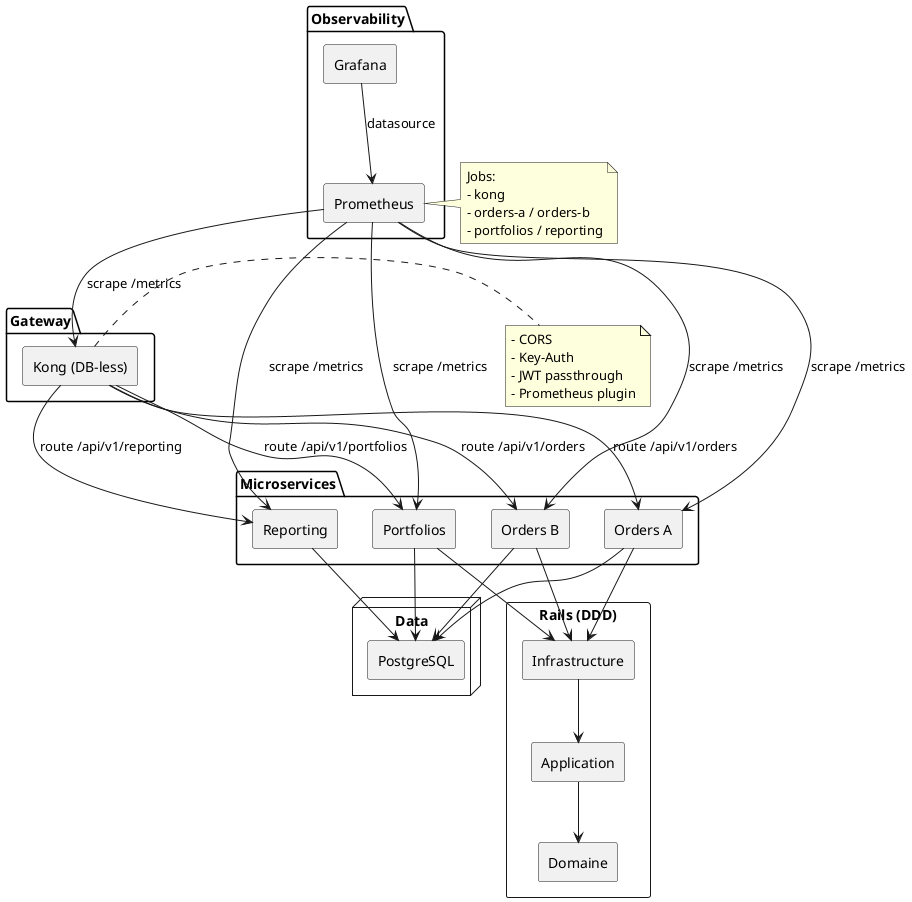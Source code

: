 @startuml phase2_structure_dependances
skinparam componentStyle rectangle
skinparam wrapWidth 200
skinparam maxMessageSize 200

package "Gateway" {
    [Kong (DB-less)] as kong
}

package "Microservices" {
    [Orders A] as ordersA
    [Orders B] as ordersB
    [Portfolios] as portfolios
    [Reporting] as reporting
}

package "Observability" {
    [Prometheus] as prom
    [Grafana] as grafana
}

node "Data" {
    [PostgreSQL] as pg
}

kong --> ordersA : route /api/v1/orders
kong --> ordersB : route /api/v1/orders
kong --> portfolios : route /api/v1/portfolios
kong --> reporting : route /api/v1/reporting

ordersA --> pg
ordersB --> pg
portfolios --> pg
reporting --> pg

prom --> kong : scrape /metrics
prom --> ordersA : scrape /metrics
prom --> ordersB : scrape /metrics
prom --> portfolios : scrape /metrics
prom --> reporting : scrape /metrics

grafana --> prom : datasource

rectangle "Rails (DDD)" {
    [Domaine] as domain
    [Application] as app
    [Infrastructure] as infra
}

ordersA -down-> infra
ordersB -down-> infra
portfolios -down-> infra
infra -down-> app
app -down-> domain

note right of kong
- CORS
- Key-Auth
- JWT passthrough
- Prometheus plugin
end note

note right of prom
Jobs:
- kong
- orders-a / orders-b
- portfolios / reporting
end note

@enduml